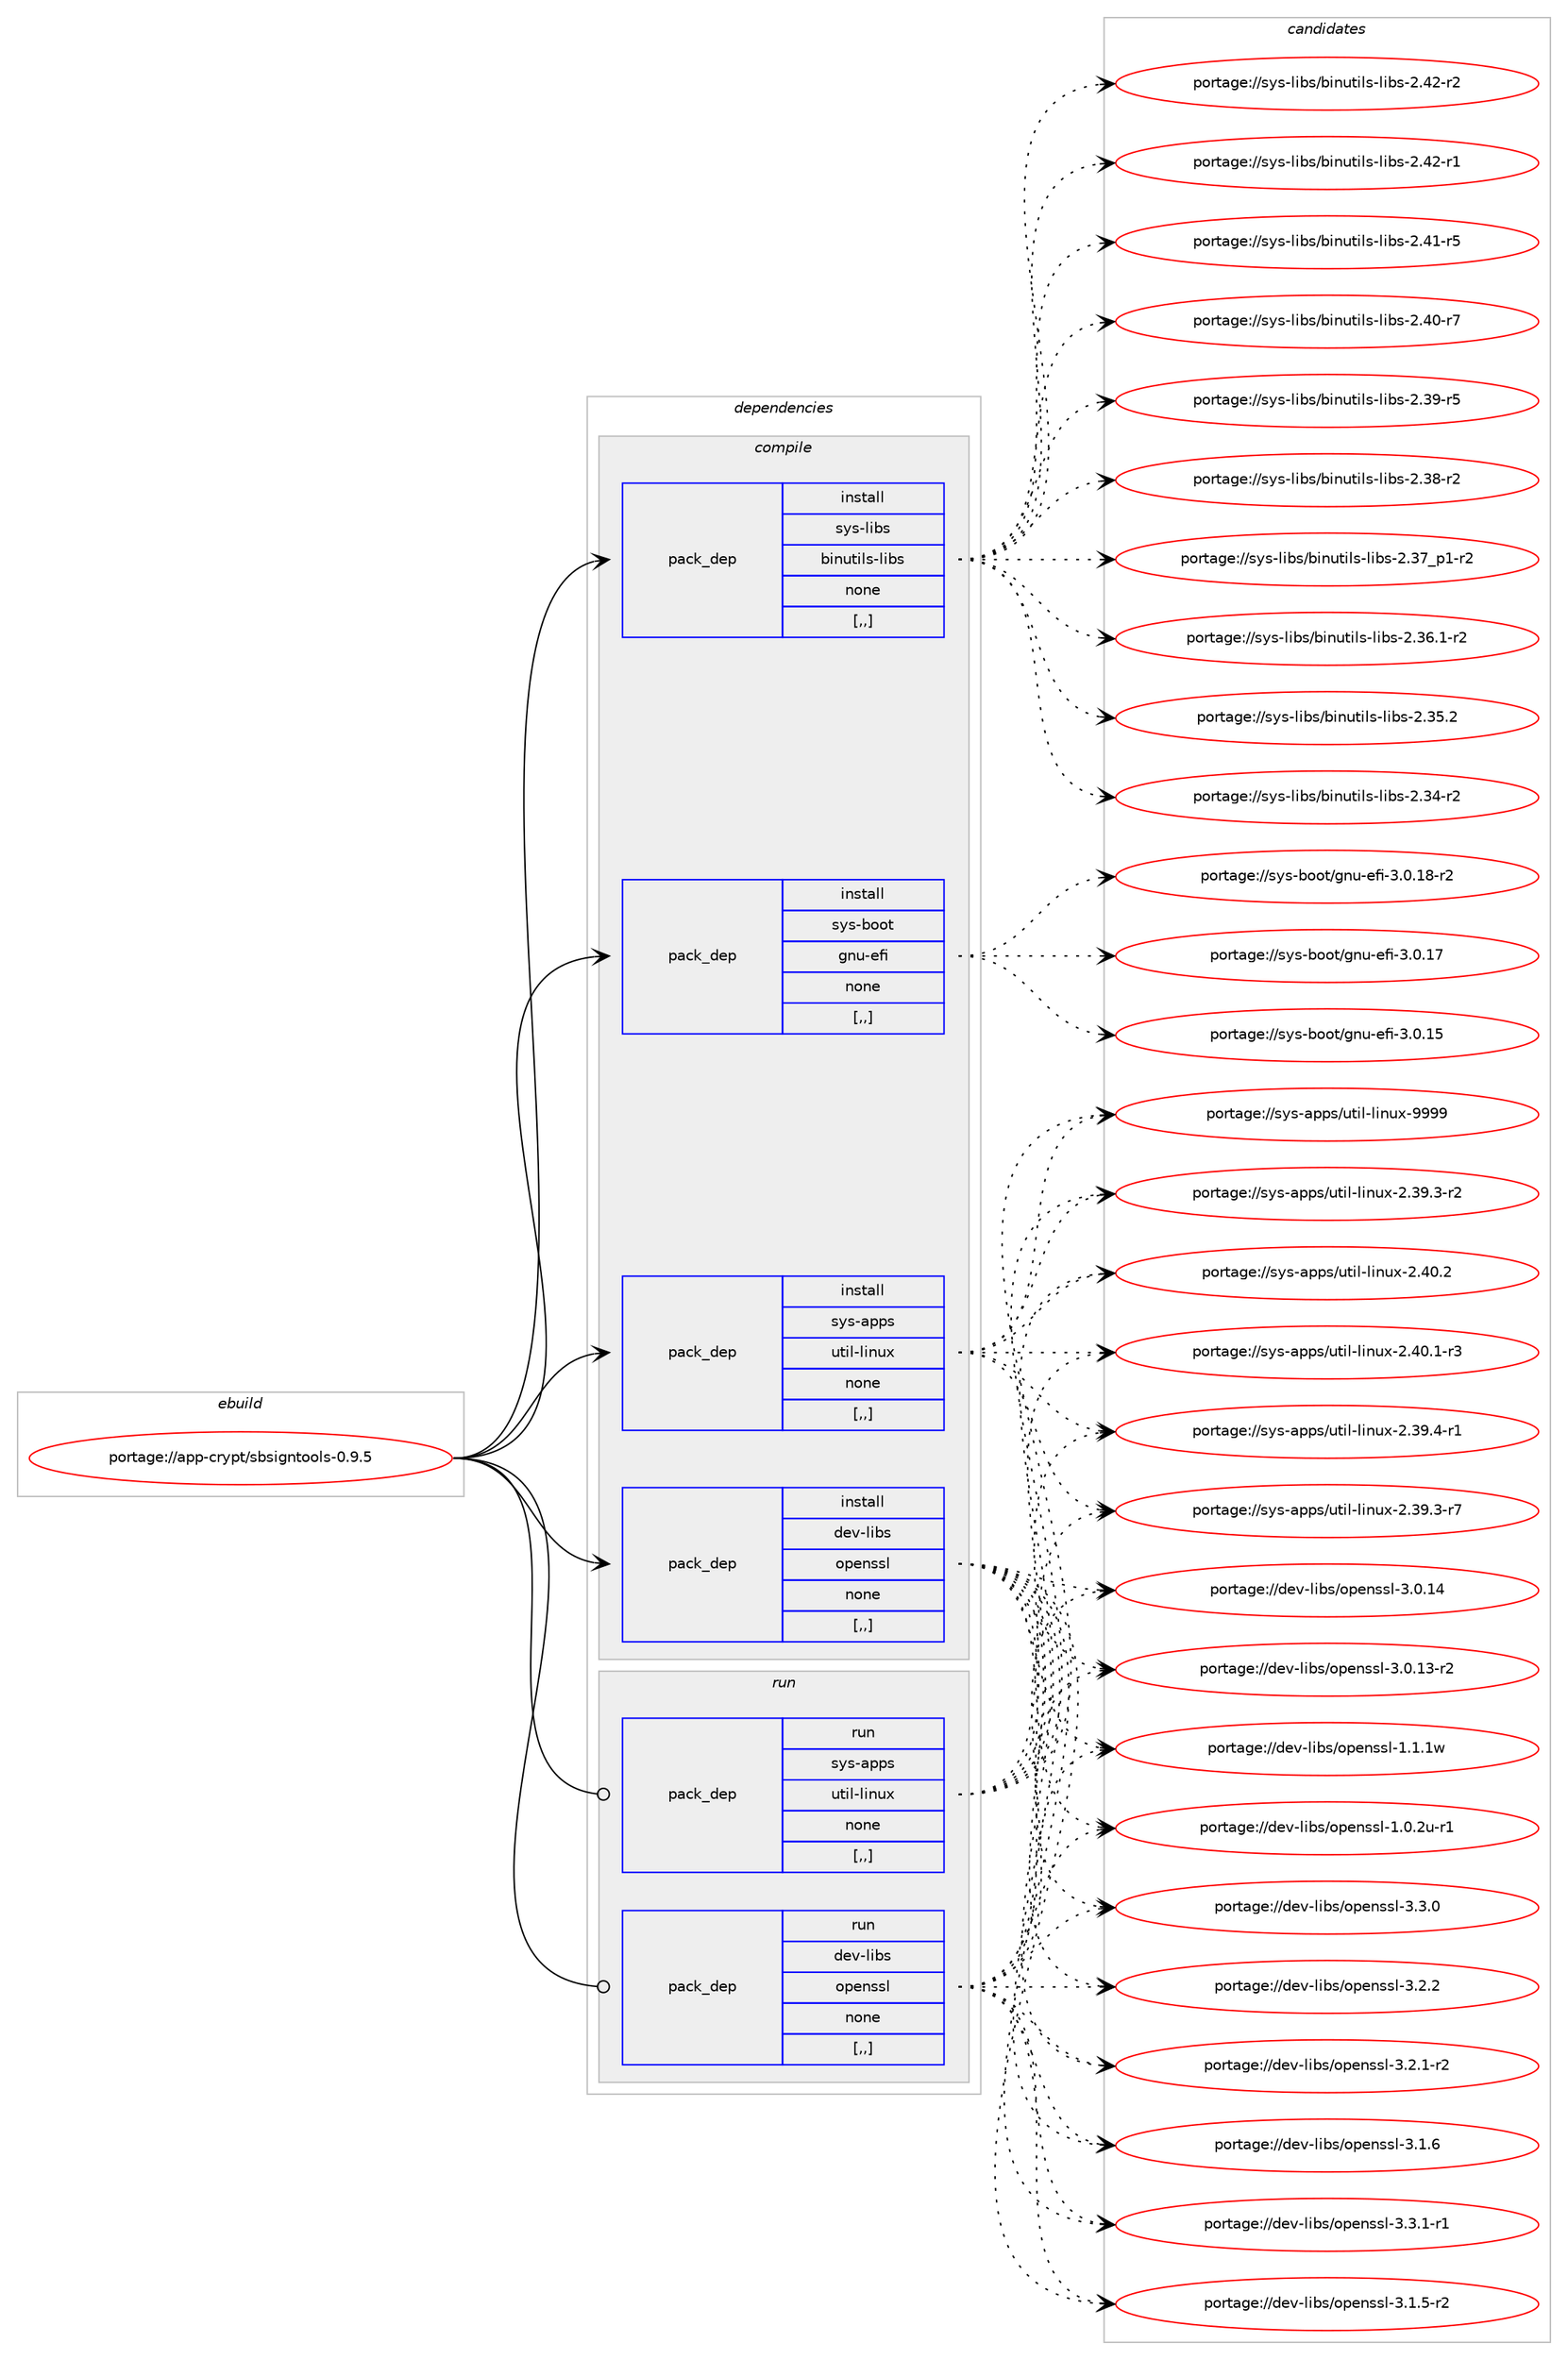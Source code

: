 digraph prolog {

# *************
# Graph options
# *************

newrank=true;
concentrate=true;
compound=true;
graph [rankdir=LR,fontname=Helvetica,fontsize=10,ranksep=1.5];#, ranksep=2.5, nodesep=0.2];
edge  [arrowhead=vee];
node  [fontname=Helvetica,fontsize=10];

# **********
# The ebuild
# **********

subgraph cluster_leftcol {
color=gray;
label=<<i>ebuild</i>>;
id [label="portage://app-crypt/sbsigntools-0.9.5", color=red, width=4, href="../app-crypt/sbsigntools-0.9.5.svg"];
}

# ****************
# The dependencies
# ****************

subgraph cluster_midcol {
color=gray;
label=<<i>dependencies</i>>;
subgraph cluster_compile {
fillcolor="#eeeeee";
style=filled;
label=<<i>compile</i>>;
subgraph pack10229 {
dependency14074 [label=<<TABLE BORDER="0" CELLBORDER="1" CELLSPACING="0" CELLPADDING="4" WIDTH="220"><TR><TD ROWSPAN="6" CELLPADDING="30">pack_dep</TD></TR><TR><TD WIDTH="110">install</TD></TR><TR><TD>dev-libs</TD></TR><TR><TD>openssl</TD></TR><TR><TD>none</TD></TR><TR><TD>[,,]</TD></TR></TABLE>>, shape=none, color=blue];
}
id:e -> dependency14074:w [weight=20,style="solid",arrowhead="vee"];
subgraph pack10230 {
dependency14075 [label=<<TABLE BORDER="0" CELLBORDER="1" CELLSPACING="0" CELLPADDING="4" WIDTH="220"><TR><TD ROWSPAN="6" CELLPADDING="30">pack_dep</TD></TR><TR><TD WIDTH="110">install</TD></TR><TR><TD>sys-apps</TD></TR><TR><TD>util-linux</TD></TR><TR><TD>none</TD></TR><TR><TD>[,,]</TD></TR></TABLE>>, shape=none, color=blue];
}
id:e -> dependency14075:w [weight=20,style="solid",arrowhead="vee"];
subgraph pack10231 {
dependency14076 [label=<<TABLE BORDER="0" CELLBORDER="1" CELLSPACING="0" CELLPADDING="4" WIDTH="220"><TR><TD ROWSPAN="6" CELLPADDING="30">pack_dep</TD></TR><TR><TD WIDTH="110">install</TD></TR><TR><TD>sys-boot</TD></TR><TR><TD>gnu-efi</TD></TR><TR><TD>none</TD></TR><TR><TD>[,,]</TD></TR></TABLE>>, shape=none, color=blue];
}
id:e -> dependency14076:w [weight=20,style="solid",arrowhead="vee"];
subgraph pack10232 {
dependency14077 [label=<<TABLE BORDER="0" CELLBORDER="1" CELLSPACING="0" CELLPADDING="4" WIDTH="220"><TR><TD ROWSPAN="6" CELLPADDING="30">pack_dep</TD></TR><TR><TD WIDTH="110">install</TD></TR><TR><TD>sys-libs</TD></TR><TR><TD>binutils-libs</TD></TR><TR><TD>none</TD></TR><TR><TD>[,,]</TD></TR></TABLE>>, shape=none, color=blue];
}
id:e -> dependency14077:w [weight=20,style="solid",arrowhead="vee"];
}
subgraph cluster_compileandrun {
fillcolor="#eeeeee";
style=filled;
label=<<i>compile and run</i>>;
}
subgraph cluster_run {
fillcolor="#eeeeee";
style=filled;
label=<<i>run</i>>;
subgraph pack10233 {
dependency14078 [label=<<TABLE BORDER="0" CELLBORDER="1" CELLSPACING="0" CELLPADDING="4" WIDTH="220"><TR><TD ROWSPAN="6" CELLPADDING="30">pack_dep</TD></TR><TR><TD WIDTH="110">run</TD></TR><TR><TD>dev-libs</TD></TR><TR><TD>openssl</TD></TR><TR><TD>none</TD></TR><TR><TD>[,,]</TD></TR></TABLE>>, shape=none, color=blue];
}
id:e -> dependency14078:w [weight=20,style="solid",arrowhead="odot"];
subgraph pack10234 {
dependency14079 [label=<<TABLE BORDER="0" CELLBORDER="1" CELLSPACING="0" CELLPADDING="4" WIDTH="220"><TR><TD ROWSPAN="6" CELLPADDING="30">pack_dep</TD></TR><TR><TD WIDTH="110">run</TD></TR><TR><TD>sys-apps</TD></TR><TR><TD>util-linux</TD></TR><TR><TD>none</TD></TR><TR><TD>[,,]</TD></TR></TABLE>>, shape=none, color=blue];
}
id:e -> dependency14079:w [weight=20,style="solid",arrowhead="odot"];
}
}

# **************
# The candidates
# **************

subgraph cluster_choices {
rank=same;
color=gray;
label=<<i>candidates</i>>;

subgraph choice10229 {
color=black;
nodesep=1;
choice1001011184510810598115471111121011101151151084551465146494511449 [label="portage://dev-libs/openssl-3.3.1-r1", color=red, width=4,href="../dev-libs/openssl-3.3.1-r1.svg"];
choice100101118451081059811547111112101110115115108455146514648 [label="portage://dev-libs/openssl-3.3.0", color=red, width=4,href="../dev-libs/openssl-3.3.0.svg"];
choice100101118451081059811547111112101110115115108455146504650 [label="portage://dev-libs/openssl-3.2.2", color=red, width=4,href="../dev-libs/openssl-3.2.2.svg"];
choice1001011184510810598115471111121011101151151084551465046494511450 [label="portage://dev-libs/openssl-3.2.1-r2", color=red, width=4,href="../dev-libs/openssl-3.2.1-r2.svg"];
choice100101118451081059811547111112101110115115108455146494654 [label="portage://dev-libs/openssl-3.1.6", color=red, width=4,href="../dev-libs/openssl-3.1.6.svg"];
choice1001011184510810598115471111121011101151151084551464946534511450 [label="portage://dev-libs/openssl-3.1.5-r2", color=red, width=4,href="../dev-libs/openssl-3.1.5-r2.svg"];
choice10010111845108105981154711111210111011511510845514648464952 [label="portage://dev-libs/openssl-3.0.14", color=red, width=4,href="../dev-libs/openssl-3.0.14.svg"];
choice100101118451081059811547111112101110115115108455146484649514511450 [label="portage://dev-libs/openssl-3.0.13-r2", color=red, width=4,href="../dev-libs/openssl-3.0.13-r2.svg"];
choice100101118451081059811547111112101110115115108454946494649119 [label="portage://dev-libs/openssl-1.1.1w", color=red, width=4,href="../dev-libs/openssl-1.1.1w.svg"];
choice1001011184510810598115471111121011101151151084549464846501174511449 [label="portage://dev-libs/openssl-1.0.2u-r1", color=red, width=4,href="../dev-libs/openssl-1.0.2u-r1.svg"];
dependency14074:e -> choice1001011184510810598115471111121011101151151084551465146494511449:w [style=dotted,weight="100"];
dependency14074:e -> choice100101118451081059811547111112101110115115108455146514648:w [style=dotted,weight="100"];
dependency14074:e -> choice100101118451081059811547111112101110115115108455146504650:w [style=dotted,weight="100"];
dependency14074:e -> choice1001011184510810598115471111121011101151151084551465046494511450:w [style=dotted,weight="100"];
dependency14074:e -> choice100101118451081059811547111112101110115115108455146494654:w [style=dotted,weight="100"];
dependency14074:e -> choice1001011184510810598115471111121011101151151084551464946534511450:w [style=dotted,weight="100"];
dependency14074:e -> choice10010111845108105981154711111210111011511510845514648464952:w [style=dotted,weight="100"];
dependency14074:e -> choice100101118451081059811547111112101110115115108455146484649514511450:w [style=dotted,weight="100"];
dependency14074:e -> choice100101118451081059811547111112101110115115108454946494649119:w [style=dotted,weight="100"];
dependency14074:e -> choice1001011184510810598115471111121011101151151084549464846501174511449:w [style=dotted,weight="100"];
}
subgraph choice10230 {
color=black;
nodesep=1;
choice115121115459711211211547117116105108451081051101171204557575757 [label="portage://sys-apps/util-linux-9999", color=red, width=4,href="../sys-apps/util-linux-9999.svg"];
choice1151211154597112112115471171161051084510810511011712045504652484650 [label="portage://sys-apps/util-linux-2.40.2", color=red, width=4,href="../sys-apps/util-linux-2.40.2.svg"];
choice11512111545971121121154711711610510845108105110117120455046524846494511451 [label="portage://sys-apps/util-linux-2.40.1-r3", color=red, width=4,href="../sys-apps/util-linux-2.40.1-r3.svg"];
choice11512111545971121121154711711610510845108105110117120455046515746524511449 [label="portage://sys-apps/util-linux-2.39.4-r1", color=red, width=4,href="../sys-apps/util-linux-2.39.4-r1.svg"];
choice11512111545971121121154711711610510845108105110117120455046515746514511455 [label="portage://sys-apps/util-linux-2.39.3-r7", color=red, width=4,href="../sys-apps/util-linux-2.39.3-r7.svg"];
choice11512111545971121121154711711610510845108105110117120455046515746514511450 [label="portage://sys-apps/util-linux-2.39.3-r2", color=red, width=4,href="../sys-apps/util-linux-2.39.3-r2.svg"];
dependency14075:e -> choice115121115459711211211547117116105108451081051101171204557575757:w [style=dotted,weight="100"];
dependency14075:e -> choice1151211154597112112115471171161051084510810511011712045504652484650:w [style=dotted,weight="100"];
dependency14075:e -> choice11512111545971121121154711711610510845108105110117120455046524846494511451:w [style=dotted,weight="100"];
dependency14075:e -> choice11512111545971121121154711711610510845108105110117120455046515746524511449:w [style=dotted,weight="100"];
dependency14075:e -> choice11512111545971121121154711711610510845108105110117120455046515746514511455:w [style=dotted,weight="100"];
dependency14075:e -> choice11512111545971121121154711711610510845108105110117120455046515746514511450:w [style=dotted,weight="100"];
}
subgraph choice10231 {
color=black;
nodesep=1;
choice11512111545981111111164710311011745101102105455146484649564511450 [label="portage://sys-boot/gnu-efi-3.0.18-r2", color=red, width=4,href="../sys-boot/gnu-efi-3.0.18-r2.svg"];
choice1151211154598111111116471031101174510110210545514648464955 [label="portage://sys-boot/gnu-efi-3.0.17", color=red, width=4,href="../sys-boot/gnu-efi-3.0.17.svg"];
choice1151211154598111111116471031101174510110210545514648464953 [label="portage://sys-boot/gnu-efi-3.0.15", color=red, width=4,href="../sys-boot/gnu-efi-3.0.15.svg"];
dependency14076:e -> choice11512111545981111111164710311011745101102105455146484649564511450:w [style=dotted,weight="100"];
dependency14076:e -> choice1151211154598111111116471031101174510110210545514648464955:w [style=dotted,weight="100"];
dependency14076:e -> choice1151211154598111111116471031101174510110210545514648464953:w [style=dotted,weight="100"];
}
subgraph choice10232 {
color=black;
nodesep=1;
choice11512111545108105981154798105110117116105108115451081059811545504652504511450 [label="portage://sys-libs/binutils-libs-2.42-r2", color=red, width=4,href="../sys-libs/binutils-libs-2.42-r2.svg"];
choice11512111545108105981154798105110117116105108115451081059811545504652504511449 [label="portage://sys-libs/binutils-libs-2.42-r1", color=red, width=4,href="../sys-libs/binutils-libs-2.42-r1.svg"];
choice11512111545108105981154798105110117116105108115451081059811545504652494511453 [label="portage://sys-libs/binutils-libs-2.41-r5", color=red, width=4,href="../sys-libs/binutils-libs-2.41-r5.svg"];
choice11512111545108105981154798105110117116105108115451081059811545504652484511455 [label="portage://sys-libs/binutils-libs-2.40-r7", color=red, width=4,href="../sys-libs/binutils-libs-2.40-r7.svg"];
choice11512111545108105981154798105110117116105108115451081059811545504651574511453 [label="portage://sys-libs/binutils-libs-2.39-r5", color=red, width=4,href="../sys-libs/binutils-libs-2.39-r5.svg"];
choice11512111545108105981154798105110117116105108115451081059811545504651564511450 [label="portage://sys-libs/binutils-libs-2.38-r2", color=red, width=4,href="../sys-libs/binutils-libs-2.38-r2.svg"];
choice115121115451081059811547981051101171161051081154510810598115455046515595112494511450 [label="portage://sys-libs/binutils-libs-2.37_p1-r2", color=red, width=4,href="../sys-libs/binutils-libs-2.37_p1-r2.svg"];
choice115121115451081059811547981051101171161051081154510810598115455046515446494511450 [label="portage://sys-libs/binutils-libs-2.36.1-r2", color=red, width=4,href="../sys-libs/binutils-libs-2.36.1-r2.svg"];
choice11512111545108105981154798105110117116105108115451081059811545504651534650 [label="portage://sys-libs/binutils-libs-2.35.2", color=red, width=4,href="../sys-libs/binutils-libs-2.35.2.svg"];
choice11512111545108105981154798105110117116105108115451081059811545504651524511450 [label="portage://sys-libs/binutils-libs-2.34-r2", color=red, width=4,href="../sys-libs/binutils-libs-2.34-r2.svg"];
dependency14077:e -> choice11512111545108105981154798105110117116105108115451081059811545504652504511450:w [style=dotted,weight="100"];
dependency14077:e -> choice11512111545108105981154798105110117116105108115451081059811545504652504511449:w [style=dotted,weight="100"];
dependency14077:e -> choice11512111545108105981154798105110117116105108115451081059811545504652494511453:w [style=dotted,weight="100"];
dependency14077:e -> choice11512111545108105981154798105110117116105108115451081059811545504652484511455:w [style=dotted,weight="100"];
dependency14077:e -> choice11512111545108105981154798105110117116105108115451081059811545504651574511453:w [style=dotted,weight="100"];
dependency14077:e -> choice11512111545108105981154798105110117116105108115451081059811545504651564511450:w [style=dotted,weight="100"];
dependency14077:e -> choice115121115451081059811547981051101171161051081154510810598115455046515595112494511450:w [style=dotted,weight="100"];
dependency14077:e -> choice115121115451081059811547981051101171161051081154510810598115455046515446494511450:w [style=dotted,weight="100"];
dependency14077:e -> choice11512111545108105981154798105110117116105108115451081059811545504651534650:w [style=dotted,weight="100"];
dependency14077:e -> choice11512111545108105981154798105110117116105108115451081059811545504651524511450:w [style=dotted,weight="100"];
}
subgraph choice10233 {
color=black;
nodesep=1;
choice1001011184510810598115471111121011101151151084551465146494511449 [label="portage://dev-libs/openssl-3.3.1-r1", color=red, width=4,href="../dev-libs/openssl-3.3.1-r1.svg"];
choice100101118451081059811547111112101110115115108455146514648 [label="portage://dev-libs/openssl-3.3.0", color=red, width=4,href="../dev-libs/openssl-3.3.0.svg"];
choice100101118451081059811547111112101110115115108455146504650 [label="portage://dev-libs/openssl-3.2.2", color=red, width=4,href="../dev-libs/openssl-3.2.2.svg"];
choice1001011184510810598115471111121011101151151084551465046494511450 [label="portage://dev-libs/openssl-3.2.1-r2", color=red, width=4,href="../dev-libs/openssl-3.2.1-r2.svg"];
choice100101118451081059811547111112101110115115108455146494654 [label="portage://dev-libs/openssl-3.1.6", color=red, width=4,href="../dev-libs/openssl-3.1.6.svg"];
choice1001011184510810598115471111121011101151151084551464946534511450 [label="portage://dev-libs/openssl-3.1.5-r2", color=red, width=4,href="../dev-libs/openssl-3.1.5-r2.svg"];
choice10010111845108105981154711111210111011511510845514648464952 [label="portage://dev-libs/openssl-3.0.14", color=red, width=4,href="../dev-libs/openssl-3.0.14.svg"];
choice100101118451081059811547111112101110115115108455146484649514511450 [label="portage://dev-libs/openssl-3.0.13-r2", color=red, width=4,href="../dev-libs/openssl-3.0.13-r2.svg"];
choice100101118451081059811547111112101110115115108454946494649119 [label="portage://dev-libs/openssl-1.1.1w", color=red, width=4,href="../dev-libs/openssl-1.1.1w.svg"];
choice1001011184510810598115471111121011101151151084549464846501174511449 [label="portage://dev-libs/openssl-1.0.2u-r1", color=red, width=4,href="../dev-libs/openssl-1.0.2u-r1.svg"];
dependency14078:e -> choice1001011184510810598115471111121011101151151084551465146494511449:w [style=dotted,weight="100"];
dependency14078:e -> choice100101118451081059811547111112101110115115108455146514648:w [style=dotted,weight="100"];
dependency14078:e -> choice100101118451081059811547111112101110115115108455146504650:w [style=dotted,weight="100"];
dependency14078:e -> choice1001011184510810598115471111121011101151151084551465046494511450:w [style=dotted,weight="100"];
dependency14078:e -> choice100101118451081059811547111112101110115115108455146494654:w [style=dotted,weight="100"];
dependency14078:e -> choice1001011184510810598115471111121011101151151084551464946534511450:w [style=dotted,weight="100"];
dependency14078:e -> choice10010111845108105981154711111210111011511510845514648464952:w [style=dotted,weight="100"];
dependency14078:e -> choice100101118451081059811547111112101110115115108455146484649514511450:w [style=dotted,weight="100"];
dependency14078:e -> choice100101118451081059811547111112101110115115108454946494649119:w [style=dotted,weight="100"];
dependency14078:e -> choice1001011184510810598115471111121011101151151084549464846501174511449:w [style=dotted,weight="100"];
}
subgraph choice10234 {
color=black;
nodesep=1;
choice115121115459711211211547117116105108451081051101171204557575757 [label="portage://sys-apps/util-linux-9999", color=red, width=4,href="../sys-apps/util-linux-9999.svg"];
choice1151211154597112112115471171161051084510810511011712045504652484650 [label="portage://sys-apps/util-linux-2.40.2", color=red, width=4,href="../sys-apps/util-linux-2.40.2.svg"];
choice11512111545971121121154711711610510845108105110117120455046524846494511451 [label="portage://sys-apps/util-linux-2.40.1-r3", color=red, width=4,href="../sys-apps/util-linux-2.40.1-r3.svg"];
choice11512111545971121121154711711610510845108105110117120455046515746524511449 [label="portage://sys-apps/util-linux-2.39.4-r1", color=red, width=4,href="../sys-apps/util-linux-2.39.4-r1.svg"];
choice11512111545971121121154711711610510845108105110117120455046515746514511455 [label="portage://sys-apps/util-linux-2.39.3-r7", color=red, width=4,href="../sys-apps/util-linux-2.39.3-r7.svg"];
choice11512111545971121121154711711610510845108105110117120455046515746514511450 [label="portage://sys-apps/util-linux-2.39.3-r2", color=red, width=4,href="../sys-apps/util-linux-2.39.3-r2.svg"];
dependency14079:e -> choice115121115459711211211547117116105108451081051101171204557575757:w [style=dotted,weight="100"];
dependency14079:e -> choice1151211154597112112115471171161051084510810511011712045504652484650:w [style=dotted,weight="100"];
dependency14079:e -> choice11512111545971121121154711711610510845108105110117120455046524846494511451:w [style=dotted,weight="100"];
dependency14079:e -> choice11512111545971121121154711711610510845108105110117120455046515746524511449:w [style=dotted,weight="100"];
dependency14079:e -> choice11512111545971121121154711711610510845108105110117120455046515746514511455:w [style=dotted,weight="100"];
dependency14079:e -> choice11512111545971121121154711711610510845108105110117120455046515746514511450:w [style=dotted,weight="100"];
}
}

}
